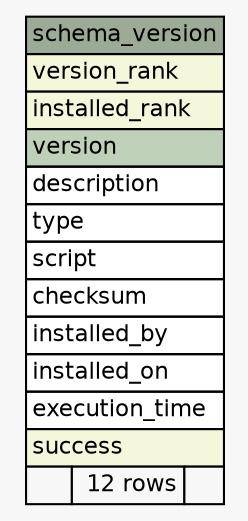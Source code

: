 // dot 2.36.0 on Mac OS X 10.9.2
// SchemaSpy rev 590
digraph "schema_version" {
  graph [
    rankdir="RL"
    bgcolor="#f7f7f7"
    nodesep="0.18"
    ranksep="0.46"
    fontname="Helvetica"
    fontsize="11"
  ];
  node [
    fontname="Helvetica"
    fontsize="11"
    shape="plaintext"
  ];
  edge [
    arrowsize="0.8"
  ];
  "schema_version" [
    label=<
    <TABLE BORDER="0" CELLBORDER="1" CELLSPACING="0" BGCOLOR="#ffffff">
      <TR><TD COLSPAN="3" BGCOLOR="#9bab96" ALIGN="CENTER">schema_version</TD></TR>
      <TR><TD PORT="version_rank" COLSPAN="3" BGCOLOR="#f4f7da" ALIGN="LEFT">version_rank</TD></TR>
      <TR><TD PORT="installed_rank" COLSPAN="3" BGCOLOR="#f4f7da" ALIGN="LEFT">installed_rank</TD></TR>
      <TR><TD PORT="version" COLSPAN="3" BGCOLOR="#bed1b8" ALIGN="LEFT">version</TD></TR>
      <TR><TD PORT="description" COLSPAN="3" ALIGN="LEFT">description</TD></TR>
      <TR><TD PORT="type" COLSPAN="3" ALIGN="LEFT">type</TD></TR>
      <TR><TD PORT="script" COLSPAN="3" ALIGN="LEFT">script</TD></TR>
      <TR><TD PORT="checksum" COLSPAN="3" ALIGN="LEFT">checksum</TD></TR>
      <TR><TD PORT="installed_by" COLSPAN="3" ALIGN="LEFT">installed_by</TD></TR>
      <TR><TD PORT="installed_on" COLSPAN="3" ALIGN="LEFT">installed_on</TD></TR>
      <TR><TD PORT="execution_time" COLSPAN="3" ALIGN="LEFT">execution_time</TD></TR>
      <TR><TD PORT="success" COLSPAN="3" BGCOLOR="#f4f7da" ALIGN="LEFT">success</TD></TR>
      <TR><TD ALIGN="LEFT" BGCOLOR="#f7f7f7">  </TD><TD ALIGN="RIGHT" BGCOLOR="#f7f7f7">12 rows</TD><TD ALIGN="RIGHT" BGCOLOR="#f7f7f7">  </TD></TR>
    </TABLE>>
    URL="tables/schema_version.html"
    tooltip="schema_version"
  ];
}
